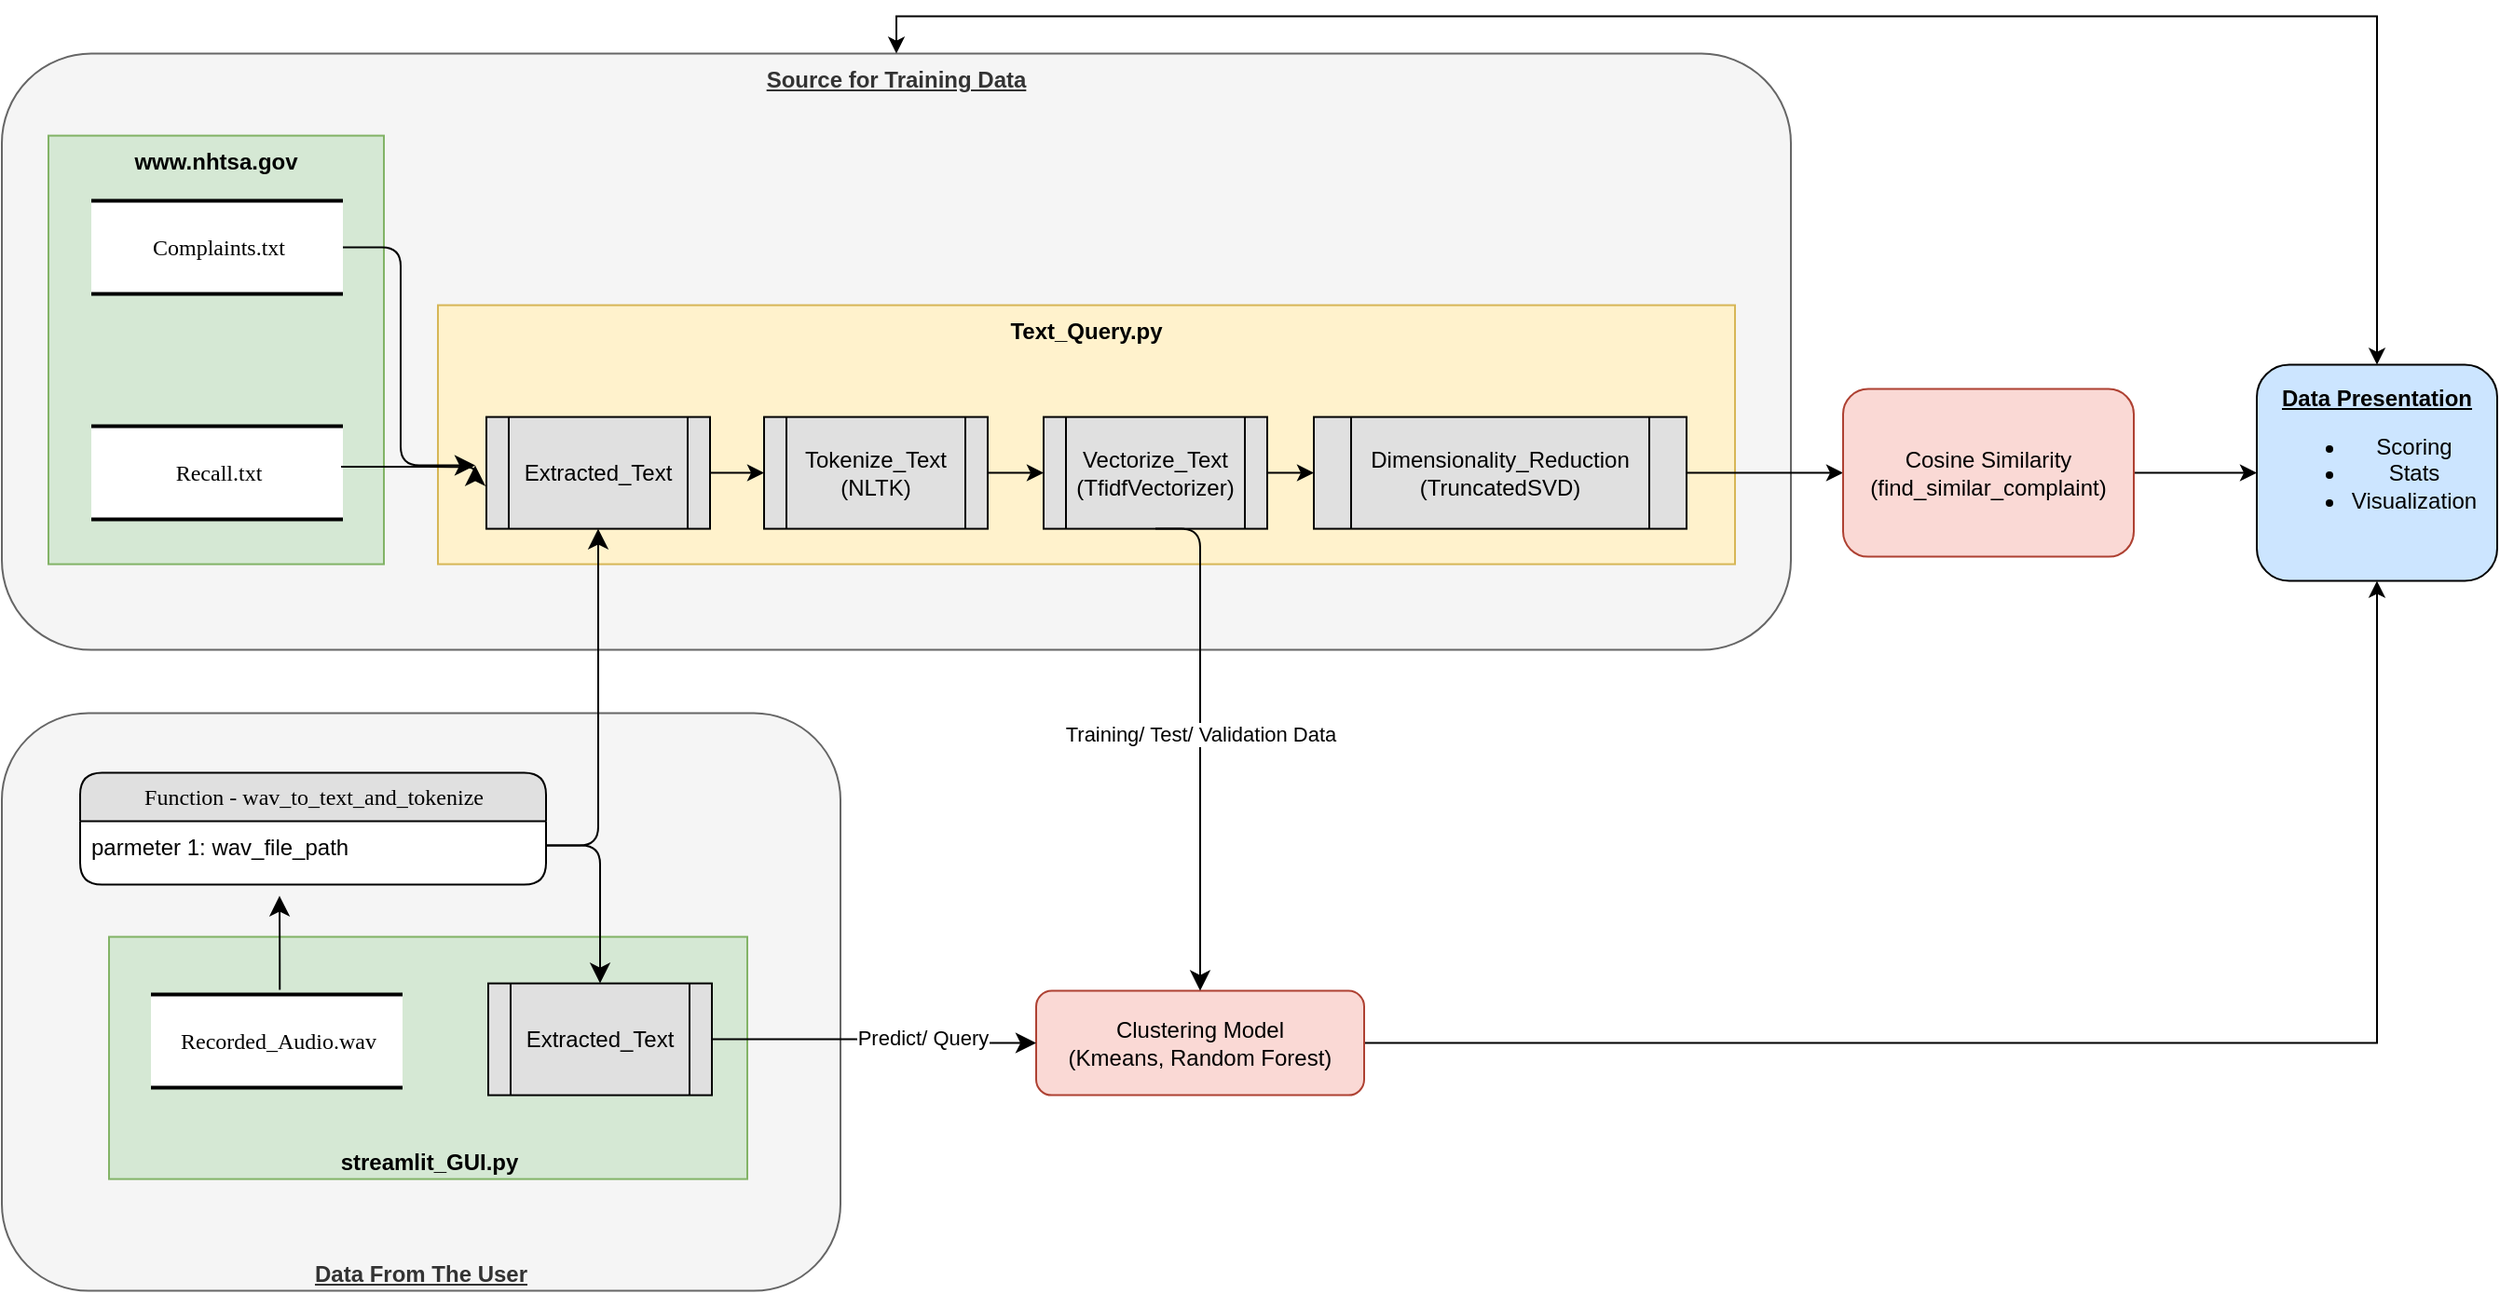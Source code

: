<mxfile version="21.7.5" type="device">
  <diagram name="Page-1" id="b520641d-4fe3-3701-9064-5fc419738815">
    <mxGraphModel dx="4144" dy="2424" grid="1" gridSize="10" guides="1" tooltips="1" connect="1" arrows="1" fold="1" page="1" pageScale="1" pageWidth="1700" pageHeight="1100" background="none" math="0" shadow="0">
      <root>
        <mxCell id="0" />
        <mxCell id="1" parent="0" />
        <mxCell id="RB-j0TVdhuoM2auG_49P-1" value="&lt;font style=&quot;font-size: 12px;&quot;&gt;&lt;b&gt;&lt;u&gt;Source for Training Data&lt;/u&gt;&lt;/b&gt;&lt;/font&gt;" style="rounded=1;whiteSpace=wrap;html=1;fillColor=#f5f5f5;fontColor=#333333;strokeColor=#666666;verticalAlign=top;" vertex="1" parent="1">
          <mxGeometry x="160" y="179.8" width="960" height="320" as="geometry" />
        </mxCell>
        <mxCell id="RB-j0TVdhuoM2auG_49P-2" value="&lt;font style=&quot;&quot;&gt;&lt;font style=&quot;font-size: 12px;&quot;&gt;&lt;b&gt;&lt;u&gt;Data From The User&lt;/u&gt;&lt;/b&gt;&lt;/font&gt;&lt;br&gt;&lt;/font&gt;" style="rounded=1;whiteSpace=wrap;html=1;fillColor=#f5f5f5;strokeColor=#666666;fontColor=#333333;verticalAlign=bottom;" vertex="1" parent="1">
          <mxGeometry x="160" y="533.8" width="450" height="310" as="geometry" />
        </mxCell>
        <mxCell id="RB-j0TVdhuoM2auG_49P-3" value="Function -&amp;nbsp;wav_to_text_and_tokenize" style="swimlane;html=1;fontStyle=0;childLayout=stackLayout;horizontal=1;startSize=26;fillColor=#e0e0e0;horizontalStack=0;resizeParent=1;resizeLast=0;collapsible=1;marginBottom=0;swimlaneFillColor=#ffffff;align=center;rounded=1;shadow=0;comic=0;labelBackgroundColor=none;strokeWidth=1;fontFamily=Verdana;fontSize=12" vertex="1" parent="1">
          <mxGeometry x="202" y="565.8" width="250" height="60" as="geometry" />
        </mxCell>
        <mxCell id="RB-j0TVdhuoM2auG_49P-4" value="parmeter 1:&amp;nbsp;wav_file_path" style="text;html=1;strokeColor=none;fillColor=none;spacingLeft=4;spacingRight=4;whiteSpace=wrap;overflow=hidden;rotatable=0;points=[[0,0.5],[1,0.5]];portConstraint=eastwest;" vertex="1" parent="RB-j0TVdhuoM2auG_49P-3">
          <mxGeometry y="26" width="250" height="26" as="geometry" />
        </mxCell>
        <mxCell id="RB-j0TVdhuoM2auG_49P-5" value="" style="edgeStyle=orthogonalEdgeStyle;rounded=0;orthogonalLoop=1;jettySize=auto;html=1;" edge="1" parent="1" source="RB-j0TVdhuoM2auG_49P-6" target="RB-j0TVdhuoM2auG_49P-7">
          <mxGeometry relative="1" as="geometry" />
        </mxCell>
        <mxCell id="RB-j0TVdhuoM2auG_49P-6" value="&lt;font style=&quot;&quot;&gt;&lt;font style=&quot;font-size: 12px;&quot;&gt;Clustering Model&lt;br&gt;&lt;/font&gt;(Kmeans, Random Forest)&lt;br&gt;&lt;/font&gt;" style="rounded=1;whiteSpace=wrap;html=1;fillColor=#fad9d5;strokeColor=#ae4132;" vertex="1" parent="1">
          <mxGeometry x="715" y="682.8" width="176" height="56" as="geometry" />
        </mxCell>
        <mxCell id="RB-j0TVdhuoM2auG_49P-7" value="&lt;font style=&quot;font-size: 12px;&quot;&gt;&lt;b&gt;&lt;u&gt;Data Presentation&lt;/u&gt;&lt;/b&gt;&lt;br&gt;&lt;ul&gt;&lt;li&gt;&lt;font style=&quot;font-size: 12px;&quot;&gt;Scoring&lt;/font&gt;&lt;/li&gt;&lt;li&gt;&lt;font style=&quot;font-size: 12px;&quot;&gt;Stats&lt;/font&gt;&lt;/li&gt;&lt;li&gt;&lt;font style=&quot;font-size: 12px;&quot;&gt;Visualization&lt;/font&gt;&lt;/li&gt;&lt;/ul&gt;&lt;br&gt;&lt;/font&gt;" style="rounded=1;whiteSpace=wrap;html=1;fillColor=#CCE5FF;" vertex="1" parent="1">
          <mxGeometry x="1370" y="346.8" width="129" height="116" as="geometry" />
        </mxCell>
        <mxCell id="RB-j0TVdhuoM2auG_49P-8" value="" style="edgeStyle=orthogonalEdgeStyle;rounded=0;orthogonalLoop=1;jettySize=auto;html=1;entryX=0.5;entryY=0;entryDx=0;entryDy=0;startArrow=classic;startFill=1;exitX=0.5;exitY=0;exitDx=0;exitDy=0;" edge="1" parent="1" source="RB-j0TVdhuoM2auG_49P-7" target="RB-j0TVdhuoM2auG_49P-1">
          <mxGeometry relative="1" as="geometry">
            <mxPoint x="1700" y="169.8" as="sourcePoint" />
            <mxPoint x="740" y="-26.2" as="targetPoint" />
          </mxGeometry>
        </mxCell>
        <mxCell id="RB-j0TVdhuoM2auG_49P-9" value="&lt;b&gt;Text_Query.py&lt;/b&gt;" style="rounded=0;whiteSpace=wrap;html=1;verticalAlign=top;fillColor=#fff2cc;strokeColor=#d6b656;" vertex="1" parent="1">
          <mxGeometry x="394" y="314.8" width="696" height="139" as="geometry" />
        </mxCell>
        <mxCell id="RB-j0TVdhuoM2auG_49P-10" style="edgeStyle=orthogonalEdgeStyle;rounded=0;orthogonalLoop=1;jettySize=auto;html=1;exitX=1;exitY=0.5;exitDx=0;exitDy=0;entryX=0;entryY=0.5;entryDx=0;entryDy=0;" edge="1" parent="1" source="RB-j0TVdhuoM2auG_49P-11" target="RB-j0TVdhuoM2auG_49P-29">
          <mxGeometry relative="1" as="geometry" />
        </mxCell>
        <mxCell id="RB-j0TVdhuoM2auG_49P-11" value="Vectorize_Text&lt;br&gt;(TfidfVectorizer)" style="shape=process;whiteSpace=wrap;html=1;backgroundOutline=1;fillColor=#E0E0E0;" vertex="1" parent="1">
          <mxGeometry x="719" y="374.8" width="120" height="60" as="geometry" />
        </mxCell>
        <mxCell id="RB-j0TVdhuoM2auG_49P-12" style="edgeStyle=orthogonalEdgeStyle;rounded=0;orthogonalLoop=1;jettySize=auto;html=1;exitX=1;exitY=0.5;exitDx=0;exitDy=0;entryX=0;entryY=0.5;entryDx=0;entryDy=0;" edge="1" parent="1" source="RB-j0TVdhuoM2auG_49P-13" target="RB-j0TVdhuoM2auG_49P-27">
          <mxGeometry relative="1" as="geometry" />
        </mxCell>
        <mxCell id="RB-j0TVdhuoM2auG_49P-13" value="Extracted_Text" style="shape=process;whiteSpace=wrap;html=1;backgroundOutline=1;fillColor=#E0E0E0;" vertex="1" parent="1">
          <mxGeometry x="420" y="374.8" width="120" height="60" as="geometry" />
        </mxCell>
        <mxCell id="RB-j0TVdhuoM2auG_49P-14" value="&lt;b&gt;www.nhtsa.gov&lt;/b&gt;" style="rounded=0;whiteSpace=wrap;html=1;verticalAlign=top;fillColor=#d5e8d4;strokeColor=#82b366;" vertex="1" parent="1">
          <mxGeometry x="185" y="223.8" width="180" height="230" as="geometry" />
        </mxCell>
        <mxCell id="RB-j0TVdhuoM2auG_49P-15" value="Recall.txt" style="html=1;rounded=0;shadow=0;comic=0;labelBackgroundColor=none;strokeWidth=2;fontFamily=Verdana;fontSize=12;align=center;shape=mxgraph.ios7ui.horLines;" vertex="1" parent="1">
          <mxGeometry x="208" y="379.8" width="135" height="50" as="geometry" />
        </mxCell>
        <mxCell id="RB-j0TVdhuoM2auG_49P-16" value="Complaints.txt" style="html=1;rounded=0;shadow=0;comic=0;labelBackgroundColor=none;strokeWidth=2;fontFamily=Verdana;fontSize=12;align=center;shape=mxgraph.ios7ui.horLines;" vertex="1" parent="1">
          <mxGeometry x="208" y="258.8" width="135" height="50" as="geometry" />
        </mxCell>
        <mxCell id="RB-j0TVdhuoM2auG_49P-17" value="" style="edgeStyle=orthogonalEdgeStyle;html=1;labelBackgroundColor=none;startFill=0;startSize=8;endFill=1;endSize=8;fontFamily=Verdana;fontSize=12;" edge="1" parent="1" source="RB-j0TVdhuoM2auG_49P-16">
          <mxGeometry relative="1" as="geometry">
            <Array as="points">
              <mxPoint x="374" y="283.8" />
              <mxPoint x="374" y="400.8" />
            </Array>
            <mxPoint x="319" y="169.8" as="sourcePoint" />
            <mxPoint x="414" y="400.8" as="targetPoint" />
          </mxGeometry>
        </mxCell>
        <mxCell id="RB-j0TVdhuoM2auG_49P-18" style="edgeStyle=orthogonalEdgeStyle;html=1;labelBackgroundColor=none;startFill=0;startSize=8;endFill=1;endSize=8;fontFamily=Verdana;fontSize=12;exitX=0.993;exitY=0.434;exitDx=0;exitDy=0;exitPerimeter=0;" edge="1" parent="1" source="RB-j0TVdhuoM2auG_49P-15">
          <mxGeometry relative="1" as="geometry">
            <Array as="points">
              <mxPoint x="398" y="400.8" />
              <mxPoint x="398" y="401.8" />
            </Array>
            <mxPoint x="434" y="400.8" as="sourcePoint" />
            <mxPoint x="414" y="400.8" as="targetPoint" />
          </mxGeometry>
        </mxCell>
        <mxCell id="RB-j0TVdhuoM2auG_49P-19" value="&lt;b&gt;streamlit_GUI.py&lt;/b&gt;" style="rounded=0;whiteSpace=wrap;html=1;verticalAlign=bottom;fillColor=#d5e8d4;strokeColor=#82b366;" vertex="1" parent="1">
          <mxGeometry x="217.5" y="653.8" width="342.5" height="130" as="geometry" />
        </mxCell>
        <mxCell id="RB-j0TVdhuoM2auG_49P-20" value="Recorded_Audio.wav" style="html=1;rounded=0;shadow=0;comic=0;labelBackgroundColor=none;strokeWidth=2;fontFamily=Verdana;fontSize=12;align=center;shape=mxgraph.ios7ui.horLines;" vertex="1" parent="1">
          <mxGeometry x="240" y="684.8" width="135" height="50" as="geometry" />
        </mxCell>
        <mxCell id="RB-j0TVdhuoM2auG_49P-21" value="Extracted_Text" style="shape=process;whiteSpace=wrap;html=1;backgroundOutline=1;fillColor=#E0E0E0;" vertex="1" parent="1">
          <mxGeometry x="421" y="678.8" width="120" height="60" as="geometry" />
        </mxCell>
        <mxCell id="RB-j0TVdhuoM2auG_49P-22" style="edgeStyle=orthogonalEdgeStyle;html=1;labelBackgroundColor=none;startFill=0;startSize=8;endFill=1;endSize=8;fontFamily=Verdana;fontSize=12;exitX=0.512;exitY=-0.051;exitDx=0;exitDy=0;exitPerimeter=0;" edge="1" parent="1" source="RB-j0TVdhuoM2auG_49P-20">
          <mxGeometry relative="1" as="geometry">
            <Array as="points" />
            <mxPoint x="318" y="438.8" as="sourcePoint" />
            <mxPoint x="309" y="631.8" as="targetPoint" />
          </mxGeometry>
        </mxCell>
        <mxCell id="RB-j0TVdhuoM2auG_49P-23" style="edgeStyle=orthogonalEdgeStyle;html=1;labelBackgroundColor=none;startFill=0;startSize=8;endFill=1;endSize=8;fontFamily=Verdana;fontSize=12;entryX=0.5;entryY=0;entryDx=0;entryDy=0;exitX=1;exitY=0.5;exitDx=0;exitDy=0;" edge="1" parent="1" source="RB-j0TVdhuoM2auG_49P-4" target="RB-j0TVdhuoM2auG_49P-21">
          <mxGeometry relative="1" as="geometry">
            <Array as="points" />
            <mxPoint x="906" y="607.8" as="sourcePoint" />
            <mxPoint x="930" y="444.8" as="targetPoint" />
          </mxGeometry>
        </mxCell>
        <mxCell id="RB-j0TVdhuoM2auG_49P-24" style="edgeStyle=orthogonalEdgeStyle;html=1;labelBackgroundColor=none;startFill=0;startSize=8;endFill=1;endSize=8;fontFamily=Verdana;fontSize=12;entryX=0;entryY=0.5;entryDx=0;entryDy=0;" edge="1" parent="1" source="RB-j0TVdhuoM2auG_49P-21" target="RB-j0TVdhuoM2auG_49P-6">
          <mxGeometry relative="1" as="geometry">
            <Array as="points" />
            <mxPoint x="1200" y="790.8" as="sourcePoint" />
            <mxPoint x="1152" y="413.8" as="targetPoint" />
          </mxGeometry>
        </mxCell>
        <mxCell id="RB-j0TVdhuoM2auG_49P-25" value="Predict/ Query" style="edgeLabel;html=1;align=center;verticalAlign=middle;resizable=0;points=[];" vertex="1" connectable="0" parent="RB-j0TVdhuoM2auG_49P-24">
          <mxGeometry x="-0.006" y="-1" relative="1" as="geometry">
            <mxPoint x="27" y="-2" as="offset" />
          </mxGeometry>
        </mxCell>
        <mxCell id="RB-j0TVdhuoM2auG_49P-26" style="edgeStyle=orthogonalEdgeStyle;rounded=0;orthogonalLoop=1;jettySize=auto;html=1;exitX=1;exitY=0.5;exitDx=0;exitDy=0;entryX=0;entryY=0.5;entryDx=0;entryDy=0;" edge="1" parent="1" source="RB-j0TVdhuoM2auG_49P-27" target="RB-j0TVdhuoM2auG_49P-11">
          <mxGeometry relative="1" as="geometry" />
        </mxCell>
        <mxCell id="RB-j0TVdhuoM2auG_49P-27" value="Tokenize_Text&lt;br&gt;(NLTK)" style="shape=process;whiteSpace=wrap;html=1;backgroundOutline=1;fillColor=#E0E0E0;" vertex="1" parent="1">
          <mxGeometry x="569" y="374.8" width="120" height="60" as="geometry" />
        </mxCell>
        <mxCell id="RB-j0TVdhuoM2auG_49P-28" style="edgeStyle=orthogonalEdgeStyle;rounded=0;orthogonalLoop=1;jettySize=auto;html=1;exitX=1;exitY=0.5;exitDx=0;exitDy=0;entryX=0;entryY=0.5;entryDx=0;entryDy=0;" edge="1" parent="1" source="RB-j0TVdhuoM2auG_49P-29" target="RB-j0TVdhuoM2auG_49P-32">
          <mxGeometry relative="1" as="geometry" />
        </mxCell>
        <mxCell id="RB-j0TVdhuoM2auG_49P-29" value="Dimensionality_Reduction&lt;br&gt;(TruncatedSVD)" style="shape=process;whiteSpace=wrap;html=1;backgroundOutline=1;fillColor=#E0E0E0;" vertex="1" parent="1">
          <mxGeometry x="864" y="374.8" width="200" height="60" as="geometry" />
        </mxCell>
        <mxCell id="RB-j0TVdhuoM2auG_49P-30" style="edgeStyle=orthogonalEdgeStyle;html=1;labelBackgroundColor=none;startFill=0;startSize=8;endFill=1;endSize=8;fontFamily=Verdana;fontSize=12;entryX=0.5;entryY=1;entryDx=0;entryDy=0;exitX=1;exitY=0.5;exitDx=0;exitDy=0;" edge="1" parent="1" source="RB-j0TVdhuoM2auG_49P-4" target="RB-j0TVdhuoM2auG_49P-13">
          <mxGeometry relative="1" as="geometry">
            <Array as="points" />
            <mxPoint x="318" y="438.8" as="sourcePoint" />
            <mxPoint x="318" y="561.8" as="targetPoint" />
          </mxGeometry>
        </mxCell>
        <mxCell id="RB-j0TVdhuoM2auG_49P-31" style="edgeStyle=orthogonalEdgeStyle;rounded=0;orthogonalLoop=1;jettySize=auto;html=1;exitX=1;exitY=0.5;exitDx=0;exitDy=0;entryX=0;entryY=0.5;entryDx=0;entryDy=0;" edge="1" parent="1" source="RB-j0TVdhuoM2auG_49P-32" target="RB-j0TVdhuoM2auG_49P-7">
          <mxGeometry relative="1" as="geometry" />
        </mxCell>
        <mxCell id="RB-j0TVdhuoM2auG_49P-32" value="&lt;font style=&quot;font-size: 12px;&quot;&gt;&lt;font style=&quot;font-size: 12px;&quot;&gt;Cosine Similarity&lt;br&gt;(find_similar_complaint&lt;/font&gt;&lt;span style=&quot;background-color: initial;&quot;&gt;)&lt;/span&gt;&lt;/font&gt;" style="rounded=1;whiteSpace=wrap;html=1;fillColor=#fad9d5;strokeColor=#ae4132;" vertex="1" parent="1">
          <mxGeometry x="1148" y="359.8" width="156" height="90" as="geometry" />
        </mxCell>
        <mxCell id="RB-j0TVdhuoM2auG_49P-33" style="edgeStyle=orthogonalEdgeStyle;html=1;labelBackgroundColor=none;startFill=0;startSize=8;endFill=1;endSize=8;fontFamily=Verdana;fontSize=12;exitX=0.5;exitY=1;exitDx=0;exitDy=0;" edge="1" parent="1" source="RB-j0TVdhuoM2auG_49P-11" target="RB-j0TVdhuoM2auG_49P-6">
          <mxGeometry relative="1" as="geometry">
            <Array as="points">
              <mxPoint x="803" y="434.8" />
            </Array>
            <mxPoint x="906" y="607.8" as="sourcePoint" />
            <mxPoint x="780" y="633.8" as="targetPoint" />
          </mxGeometry>
        </mxCell>
        <mxCell id="RB-j0TVdhuoM2auG_49P-34" value="Training/ Test/ Validation Data" style="edgeLabel;html=1;align=center;verticalAlign=middle;resizable=0;points=[];" vertex="1" connectable="0" parent="RB-j0TVdhuoM2auG_49P-33">
          <mxGeometry x="-0.006" y="-1" relative="1" as="geometry">
            <mxPoint x="1" y="-1" as="offset" />
          </mxGeometry>
        </mxCell>
      </root>
    </mxGraphModel>
  </diagram>
</mxfile>
